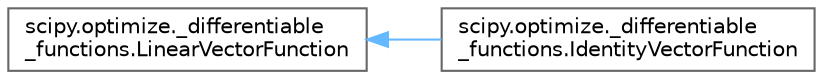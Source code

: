 digraph "Graphical Class Hierarchy"
{
 // LATEX_PDF_SIZE
  bgcolor="transparent";
  edge [fontname=Helvetica,fontsize=10,labelfontname=Helvetica,labelfontsize=10];
  node [fontname=Helvetica,fontsize=10,shape=box,height=0.2,width=0.4];
  rankdir="LR";
  Node0 [id="Node000000",label="scipy.optimize._differentiable\l_functions.LinearVectorFunction",height=0.2,width=0.4,color="grey40", fillcolor="white", style="filled",URL="$d0/dbe/classscipy_1_1optimize_1_1__differentiable__functions_1_1LinearVectorFunction.html",tooltip=" "];
  Node0 -> Node1 [id="edge5206_Node000000_Node000001",dir="back",color="steelblue1",style="solid",tooltip=" "];
  Node1 [id="Node000001",label="scipy.optimize._differentiable\l_functions.IdentityVectorFunction",height=0.2,width=0.4,color="grey40", fillcolor="white", style="filled",URL="$d2/d52/classscipy_1_1optimize_1_1__differentiable__functions_1_1IdentityVectorFunction.html",tooltip=" "];
}
